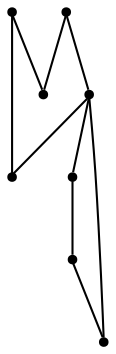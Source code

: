 graph {
  node [shape=point,comment="{\"directed\":false,\"doi\":\"10.1007/978-3-319-50106-2_1\",\"figure\":\"1 (1)\"}"]

  v0 [pos="627.033193839932,1948.8741920407151"]
  v1 [pos="582.0218780188002,2008.8829909572696"]
  v2 [pos="537.0188922803869,1948.8741920407151"]
  v3 [pos="477.00934201025245,2008.8829909572696"]
  v4 [pos="386.9949768622898,2023.8852224802274"]
  v5 [pos="462.0069266227861,2068.891917049101"]
  v6 [pos="447.00454302952863,1963.8764235636727"]
  v7 [pos="386.9949768622898,2098.8962529197397"]

  v0 -- v1 [id="-1",pos="627.033193839932,1948.8741920407151 582.0218780188002,2008.8829909572696 582.0218780188002,2008.8829909572696 582.0218780188002,2008.8829909572696"]
  v7 -- v5 [id="-2",pos="386.9949768622898,2098.8962529197397 462.0069266227861,2068.891917049101 462.0069266227861,2068.891917049101 462.0069266227861,2068.891917049101"]
  v4 -- v7 [id="-3",pos="386.9949768622898,2023.8852224802274 386.9949768622898,2098.8962529197397 386.9949768622898,2098.8962529197397 386.9949768622898,2098.8962529197397"]
  v6 -- v3 [id="-4",pos="447.00454302952863,1963.8764235636727 477.00934201025245,2008.8829909572696 477.00934201025245,2008.8829909572696 477.00934201025245,2008.8829909572696"]
  v6 -- v2 [id="-5",pos="447.00454302952863,1963.8764235636727 537.0188922803869,1948.8741920407151 537.0188922803869,1948.8741920407151 537.0188922803869,1948.8741920407151"]
  v5 -- v3 [id="-6",pos="462.0069266227861,2068.891917049101 477.00934201025245,2008.8829909572696 477.00934201025245,2008.8829909572696 477.00934201025245,2008.8829909572696"]
  v3 -- v4 [id="-7",pos="477.00934201025245,2008.8829909572696 386.9949768622898,2023.8852224802274 386.9949768622898,2023.8852224802274 386.9949768622898,2023.8852224802274"]
  v3 -- v1 [id="-8",pos="477.00934201025245,2008.8829909572696 582.0218780188002,2008.8829909572696 582.0218780188002,2008.8829909572696 582.0218780188002,2008.8829909572696"]
  v0 -- v2 [id="-9",pos="627.033193839932,1948.8741920407151 537.0188922803869,1948.8741920407151 537.0188922803869,1948.8741920407151 537.0188922803869,1948.8741920407151"]
}